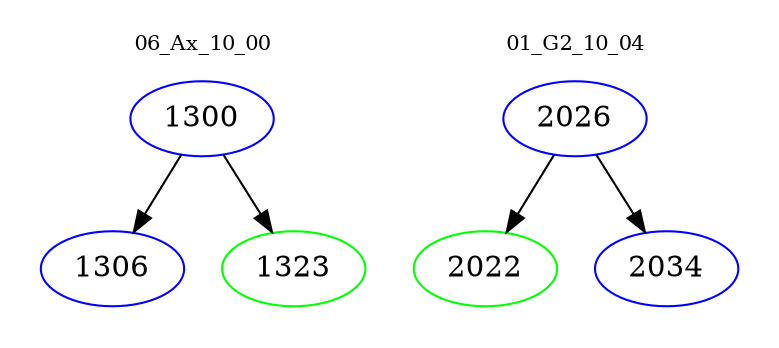 digraph{
subgraph cluster_0 {
color = white
label = "06_Ax_10_00";
fontsize=10;
T0_1300 [label="1300", color="blue"]
T0_1300 -> T0_1306 [color="black"]
T0_1306 [label="1306", color="blue"]
T0_1300 -> T0_1323 [color="black"]
T0_1323 [label="1323", color="green"]
}
subgraph cluster_1 {
color = white
label = "01_G2_10_04";
fontsize=10;
T1_2026 [label="2026", color="blue"]
T1_2026 -> T1_2022 [color="black"]
T1_2022 [label="2022", color="green"]
T1_2026 -> T1_2034 [color="black"]
T1_2034 [label="2034", color="blue"]
}
}
